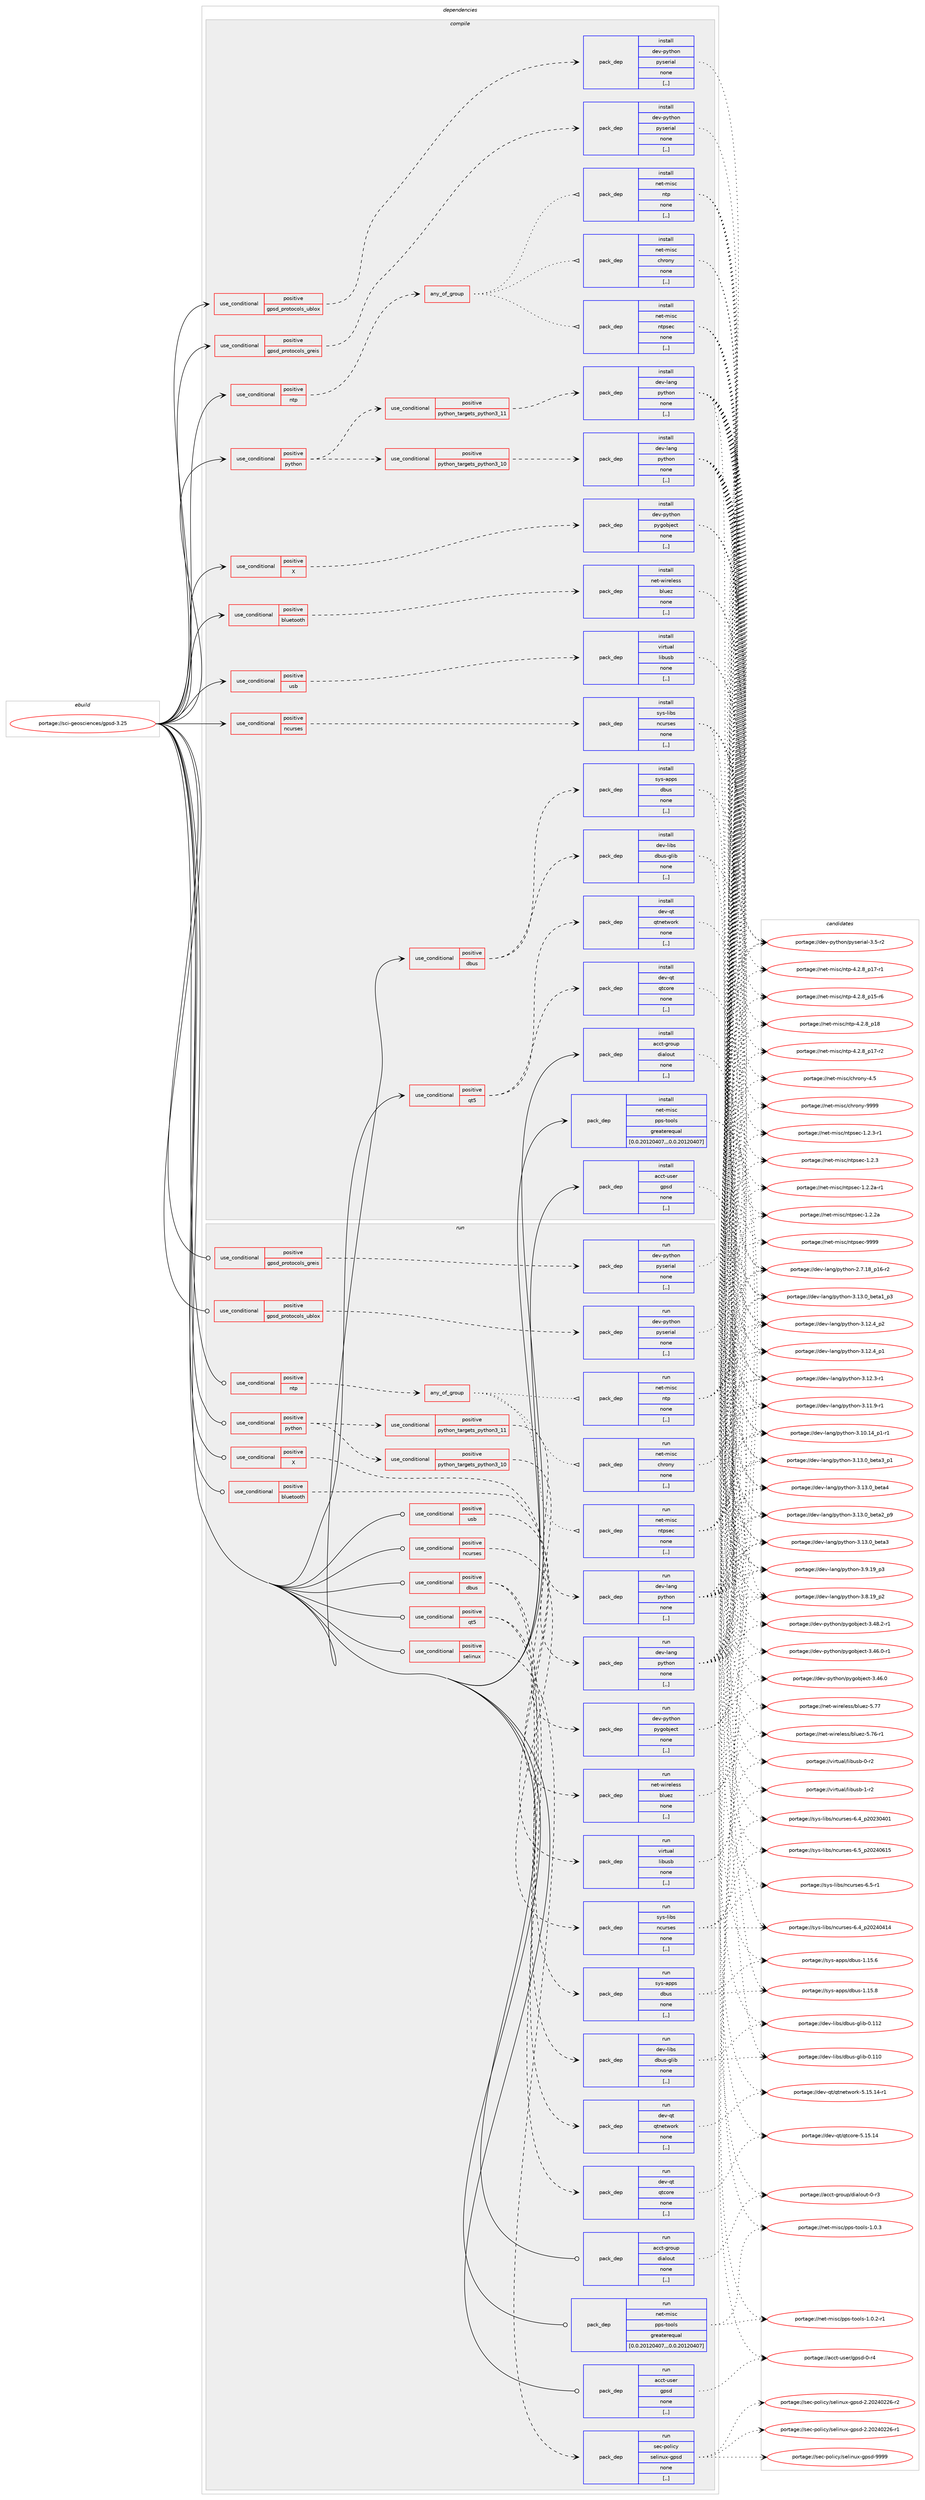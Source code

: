 digraph prolog {

# *************
# Graph options
# *************

newrank=true;
concentrate=true;
compound=true;
graph [rankdir=LR,fontname=Helvetica,fontsize=10,ranksep=1.5];#, ranksep=2.5, nodesep=0.2];
edge  [arrowhead=vee];
node  [fontname=Helvetica,fontsize=10];

# **********
# The ebuild
# **********

subgraph cluster_leftcol {
color=gray;
label=<<i>ebuild</i>>;
id [label="portage://sci-geosciences/gpsd-3.25", color=red, width=4, href="../sci-geosciences/gpsd-3.25.svg"];
}

# ****************
# The dependencies
# ****************

subgraph cluster_midcol {
color=gray;
label=<<i>dependencies</i>>;
subgraph cluster_compile {
fillcolor="#eeeeee";
style=filled;
label=<<i>compile</i>>;
subgraph cond104676 {
dependency396352 [label=<<TABLE BORDER="0" CELLBORDER="1" CELLSPACING="0" CELLPADDING="4"><TR><TD ROWSPAN="3" CELLPADDING="10">use_conditional</TD></TR><TR><TD>positive</TD></TR><TR><TD>X</TD></TR></TABLE>>, shape=none, color=red];
subgraph pack288856 {
dependency396353 [label=<<TABLE BORDER="0" CELLBORDER="1" CELLSPACING="0" CELLPADDING="4" WIDTH="220"><TR><TD ROWSPAN="6" CELLPADDING="30">pack_dep</TD></TR><TR><TD WIDTH="110">install</TD></TR><TR><TD>dev-python</TD></TR><TR><TD>pygobject</TD></TR><TR><TD>none</TD></TR><TR><TD>[,,]</TD></TR></TABLE>>, shape=none, color=blue];
}
dependency396352:e -> dependency396353:w [weight=20,style="dashed",arrowhead="vee"];
}
id:e -> dependency396352:w [weight=20,style="solid",arrowhead="vee"];
subgraph cond104677 {
dependency396354 [label=<<TABLE BORDER="0" CELLBORDER="1" CELLSPACING="0" CELLPADDING="4"><TR><TD ROWSPAN="3" CELLPADDING="10">use_conditional</TD></TR><TR><TD>positive</TD></TR><TR><TD>bluetooth</TD></TR></TABLE>>, shape=none, color=red];
subgraph pack288857 {
dependency396355 [label=<<TABLE BORDER="0" CELLBORDER="1" CELLSPACING="0" CELLPADDING="4" WIDTH="220"><TR><TD ROWSPAN="6" CELLPADDING="30">pack_dep</TD></TR><TR><TD WIDTH="110">install</TD></TR><TR><TD>net-wireless</TD></TR><TR><TD>bluez</TD></TR><TR><TD>none</TD></TR><TR><TD>[,,]</TD></TR></TABLE>>, shape=none, color=blue];
}
dependency396354:e -> dependency396355:w [weight=20,style="dashed",arrowhead="vee"];
}
id:e -> dependency396354:w [weight=20,style="solid",arrowhead="vee"];
subgraph cond104678 {
dependency396356 [label=<<TABLE BORDER="0" CELLBORDER="1" CELLSPACING="0" CELLPADDING="4"><TR><TD ROWSPAN="3" CELLPADDING="10">use_conditional</TD></TR><TR><TD>positive</TD></TR><TR><TD>dbus</TD></TR></TABLE>>, shape=none, color=red];
subgraph pack288858 {
dependency396357 [label=<<TABLE BORDER="0" CELLBORDER="1" CELLSPACING="0" CELLPADDING="4" WIDTH="220"><TR><TD ROWSPAN="6" CELLPADDING="30">pack_dep</TD></TR><TR><TD WIDTH="110">install</TD></TR><TR><TD>sys-apps</TD></TR><TR><TD>dbus</TD></TR><TR><TD>none</TD></TR><TR><TD>[,,]</TD></TR></TABLE>>, shape=none, color=blue];
}
dependency396356:e -> dependency396357:w [weight=20,style="dashed",arrowhead="vee"];
subgraph pack288859 {
dependency396358 [label=<<TABLE BORDER="0" CELLBORDER="1" CELLSPACING="0" CELLPADDING="4" WIDTH="220"><TR><TD ROWSPAN="6" CELLPADDING="30">pack_dep</TD></TR><TR><TD WIDTH="110">install</TD></TR><TR><TD>dev-libs</TD></TR><TR><TD>dbus-glib</TD></TR><TR><TD>none</TD></TR><TR><TD>[,,]</TD></TR></TABLE>>, shape=none, color=blue];
}
dependency396356:e -> dependency396358:w [weight=20,style="dashed",arrowhead="vee"];
}
id:e -> dependency396356:w [weight=20,style="solid",arrowhead="vee"];
subgraph cond104679 {
dependency396359 [label=<<TABLE BORDER="0" CELLBORDER="1" CELLSPACING="0" CELLPADDING="4"><TR><TD ROWSPAN="3" CELLPADDING="10">use_conditional</TD></TR><TR><TD>positive</TD></TR><TR><TD>gpsd_protocols_greis</TD></TR></TABLE>>, shape=none, color=red];
subgraph pack288860 {
dependency396360 [label=<<TABLE BORDER="0" CELLBORDER="1" CELLSPACING="0" CELLPADDING="4" WIDTH="220"><TR><TD ROWSPAN="6" CELLPADDING="30">pack_dep</TD></TR><TR><TD WIDTH="110">install</TD></TR><TR><TD>dev-python</TD></TR><TR><TD>pyserial</TD></TR><TR><TD>none</TD></TR><TR><TD>[,,]</TD></TR></TABLE>>, shape=none, color=blue];
}
dependency396359:e -> dependency396360:w [weight=20,style="dashed",arrowhead="vee"];
}
id:e -> dependency396359:w [weight=20,style="solid",arrowhead="vee"];
subgraph cond104680 {
dependency396361 [label=<<TABLE BORDER="0" CELLBORDER="1" CELLSPACING="0" CELLPADDING="4"><TR><TD ROWSPAN="3" CELLPADDING="10">use_conditional</TD></TR><TR><TD>positive</TD></TR><TR><TD>gpsd_protocols_ublox</TD></TR></TABLE>>, shape=none, color=red];
subgraph pack288861 {
dependency396362 [label=<<TABLE BORDER="0" CELLBORDER="1" CELLSPACING="0" CELLPADDING="4" WIDTH="220"><TR><TD ROWSPAN="6" CELLPADDING="30">pack_dep</TD></TR><TR><TD WIDTH="110">install</TD></TR><TR><TD>dev-python</TD></TR><TR><TD>pyserial</TD></TR><TR><TD>none</TD></TR><TR><TD>[,,]</TD></TR></TABLE>>, shape=none, color=blue];
}
dependency396361:e -> dependency396362:w [weight=20,style="dashed",arrowhead="vee"];
}
id:e -> dependency396361:w [weight=20,style="solid",arrowhead="vee"];
subgraph cond104681 {
dependency396363 [label=<<TABLE BORDER="0" CELLBORDER="1" CELLSPACING="0" CELLPADDING="4"><TR><TD ROWSPAN="3" CELLPADDING="10">use_conditional</TD></TR><TR><TD>positive</TD></TR><TR><TD>ncurses</TD></TR></TABLE>>, shape=none, color=red];
subgraph pack288862 {
dependency396364 [label=<<TABLE BORDER="0" CELLBORDER="1" CELLSPACING="0" CELLPADDING="4" WIDTH="220"><TR><TD ROWSPAN="6" CELLPADDING="30">pack_dep</TD></TR><TR><TD WIDTH="110">install</TD></TR><TR><TD>sys-libs</TD></TR><TR><TD>ncurses</TD></TR><TR><TD>none</TD></TR><TR><TD>[,,]</TD></TR></TABLE>>, shape=none, color=blue];
}
dependency396363:e -> dependency396364:w [weight=20,style="dashed",arrowhead="vee"];
}
id:e -> dependency396363:w [weight=20,style="solid",arrowhead="vee"];
subgraph cond104682 {
dependency396365 [label=<<TABLE BORDER="0" CELLBORDER="1" CELLSPACING="0" CELLPADDING="4"><TR><TD ROWSPAN="3" CELLPADDING="10">use_conditional</TD></TR><TR><TD>positive</TD></TR><TR><TD>ntp</TD></TR></TABLE>>, shape=none, color=red];
subgraph any2623 {
dependency396366 [label=<<TABLE BORDER="0" CELLBORDER="1" CELLSPACING="0" CELLPADDING="4"><TR><TD CELLPADDING="10">any_of_group</TD></TR></TABLE>>, shape=none, color=red];subgraph pack288863 {
dependency396367 [label=<<TABLE BORDER="0" CELLBORDER="1" CELLSPACING="0" CELLPADDING="4" WIDTH="220"><TR><TD ROWSPAN="6" CELLPADDING="30">pack_dep</TD></TR><TR><TD WIDTH="110">install</TD></TR><TR><TD>net-misc</TD></TR><TR><TD>ntp</TD></TR><TR><TD>none</TD></TR><TR><TD>[,,]</TD></TR></TABLE>>, shape=none, color=blue];
}
dependency396366:e -> dependency396367:w [weight=20,style="dotted",arrowhead="oinv"];
subgraph pack288864 {
dependency396368 [label=<<TABLE BORDER="0" CELLBORDER="1" CELLSPACING="0" CELLPADDING="4" WIDTH="220"><TR><TD ROWSPAN="6" CELLPADDING="30">pack_dep</TD></TR><TR><TD WIDTH="110">install</TD></TR><TR><TD>net-misc</TD></TR><TR><TD>ntpsec</TD></TR><TR><TD>none</TD></TR><TR><TD>[,,]</TD></TR></TABLE>>, shape=none, color=blue];
}
dependency396366:e -> dependency396368:w [weight=20,style="dotted",arrowhead="oinv"];
subgraph pack288865 {
dependency396369 [label=<<TABLE BORDER="0" CELLBORDER="1" CELLSPACING="0" CELLPADDING="4" WIDTH="220"><TR><TD ROWSPAN="6" CELLPADDING="30">pack_dep</TD></TR><TR><TD WIDTH="110">install</TD></TR><TR><TD>net-misc</TD></TR><TR><TD>chrony</TD></TR><TR><TD>none</TD></TR><TR><TD>[,,]</TD></TR></TABLE>>, shape=none, color=blue];
}
dependency396366:e -> dependency396369:w [weight=20,style="dotted",arrowhead="oinv"];
}
dependency396365:e -> dependency396366:w [weight=20,style="dashed",arrowhead="vee"];
}
id:e -> dependency396365:w [weight=20,style="solid",arrowhead="vee"];
subgraph cond104683 {
dependency396370 [label=<<TABLE BORDER="0" CELLBORDER="1" CELLSPACING="0" CELLPADDING="4"><TR><TD ROWSPAN="3" CELLPADDING="10">use_conditional</TD></TR><TR><TD>positive</TD></TR><TR><TD>python</TD></TR></TABLE>>, shape=none, color=red];
subgraph cond104684 {
dependency396371 [label=<<TABLE BORDER="0" CELLBORDER="1" CELLSPACING="0" CELLPADDING="4"><TR><TD ROWSPAN="3" CELLPADDING="10">use_conditional</TD></TR><TR><TD>positive</TD></TR><TR><TD>python_targets_python3_10</TD></TR></TABLE>>, shape=none, color=red];
subgraph pack288866 {
dependency396372 [label=<<TABLE BORDER="0" CELLBORDER="1" CELLSPACING="0" CELLPADDING="4" WIDTH="220"><TR><TD ROWSPAN="6" CELLPADDING="30">pack_dep</TD></TR><TR><TD WIDTH="110">install</TD></TR><TR><TD>dev-lang</TD></TR><TR><TD>python</TD></TR><TR><TD>none</TD></TR><TR><TD>[,,]</TD></TR></TABLE>>, shape=none, color=blue];
}
dependency396371:e -> dependency396372:w [weight=20,style="dashed",arrowhead="vee"];
}
dependency396370:e -> dependency396371:w [weight=20,style="dashed",arrowhead="vee"];
subgraph cond104685 {
dependency396373 [label=<<TABLE BORDER="0" CELLBORDER="1" CELLSPACING="0" CELLPADDING="4"><TR><TD ROWSPAN="3" CELLPADDING="10">use_conditional</TD></TR><TR><TD>positive</TD></TR><TR><TD>python_targets_python3_11</TD></TR></TABLE>>, shape=none, color=red];
subgraph pack288867 {
dependency396374 [label=<<TABLE BORDER="0" CELLBORDER="1" CELLSPACING="0" CELLPADDING="4" WIDTH="220"><TR><TD ROWSPAN="6" CELLPADDING="30">pack_dep</TD></TR><TR><TD WIDTH="110">install</TD></TR><TR><TD>dev-lang</TD></TR><TR><TD>python</TD></TR><TR><TD>none</TD></TR><TR><TD>[,,]</TD></TR></TABLE>>, shape=none, color=blue];
}
dependency396373:e -> dependency396374:w [weight=20,style="dashed",arrowhead="vee"];
}
dependency396370:e -> dependency396373:w [weight=20,style="dashed",arrowhead="vee"];
}
id:e -> dependency396370:w [weight=20,style="solid",arrowhead="vee"];
subgraph cond104686 {
dependency396375 [label=<<TABLE BORDER="0" CELLBORDER="1" CELLSPACING="0" CELLPADDING="4"><TR><TD ROWSPAN="3" CELLPADDING="10">use_conditional</TD></TR><TR><TD>positive</TD></TR><TR><TD>qt5</TD></TR></TABLE>>, shape=none, color=red];
subgraph pack288868 {
dependency396376 [label=<<TABLE BORDER="0" CELLBORDER="1" CELLSPACING="0" CELLPADDING="4" WIDTH="220"><TR><TD ROWSPAN="6" CELLPADDING="30">pack_dep</TD></TR><TR><TD WIDTH="110">install</TD></TR><TR><TD>dev-qt</TD></TR><TR><TD>qtcore</TD></TR><TR><TD>none</TD></TR><TR><TD>[,,]</TD></TR></TABLE>>, shape=none, color=blue];
}
dependency396375:e -> dependency396376:w [weight=20,style="dashed",arrowhead="vee"];
subgraph pack288869 {
dependency396377 [label=<<TABLE BORDER="0" CELLBORDER="1" CELLSPACING="0" CELLPADDING="4" WIDTH="220"><TR><TD ROWSPAN="6" CELLPADDING="30">pack_dep</TD></TR><TR><TD WIDTH="110">install</TD></TR><TR><TD>dev-qt</TD></TR><TR><TD>qtnetwork</TD></TR><TR><TD>none</TD></TR><TR><TD>[,,]</TD></TR></TABLE>>, shape=none, color=blue];
}
dependency396375:e -> dependency396377:w [weight=20,style="dashed",arrowhead="vee"];
}
id:e -> dependency396375:w [weight=20,style="solid",arrowhead="vee"];
subgraph cond104687 {
dependency396378 [label=<<TABLE BORDER="0" CELLBORDER="1" CELLSPACING="0" CELLPADDING="4"><TR><TD ROWSPAN="3" CELLPADDING="10">use_conditional</TD></TR><TR><TD>positive</TD></TR><TR><TD>usb</TD></TR></TABLE>>, shape=none, color=red];
subgraph pack288870 {
dependency396379 [label=<<TABLE BORDER="0" CELLBORDER="1" CELLSPACING="0" CELLPADDING="4" WIDTH="220"><TR><TD ROWSPAN="6" CELLPADDING="30">pack_dep</TD></TR><TR><TD WIDTH="110">install</TD></TR><TR><TD>virtual</TD></TR><TR><TD>libusb</TD></TR><TR><TD>none</TD></TR><TR><TD>[,,]</TD></TR></TABLE>>, shape=none, color=blue];
}
dependency396378:e -> dependency396379:w [weight=20,style="dashed",arrowhead="vee"];
}
id:e -> dependency396378:w [weight=20,style="solid",arrowhead="vee"];
subgraph pack288871 {
dependency396380 [label=<<TABLE BORDER="0" CELLBORDER="1" CELLSPACING="0" CELLPADDING="4" WIDTH="220"><TR><TD ROWSPAN="6" CELLPADDING="30">pack_dep</TD></TR><TR><TD WIDTH="110">install</TD></TR><TR><TD>acct-group</TD></TR><TR><TD>dialout</TD></TR><TR><TD>none</TD></TR><TR><TD>[,,]</TD></TR></TABLE>>, shape=none, color=blue];
}
id:e -> dependency396380:w [weight=20,style="solid",arrowhead="vee"];
subgraph pack288872 {
dependency396381 [label=<<TABLE BORDER="0" CELLBORDER="1" CELLSPACING="0" CELLPADDING="4" WIDTH="220"><TR><TD ROWSPAN="6" CELLPADDING="30">pack_dep</TD></TR><TR><TD WIDTH="110">install</TD></TR><TR><TD>acct-user</TD></TR><TR><TD>gpsd</TD></TR><TR><TD>none</TD></TR><TR><TD>[,,]</TD></TR></TABLE>>, shape=none, color=blue];
}
id:e -> dependency396381:w [weight=20,style="solid",arrowhead="vee"];
subgraph pack288873 {
dependency396382 [label=<<TABLE BORDER="0" CELLBORDER="1" CELLSPACING="0" CELLPADDING="4" WIDTH="220"><TR><TD ROWSPAN="6" CELLPADDING="30">pack_dep</TD></TR><TR><TD WIDTH="110">install</TD></TR><TR><TD>net-misc</TD></TR><TR><TD>pps-tools</TD></TR><TR><TD>greaterequal</TD></TR><TR><TD>[0.0.20120407,,,0.0.20120407]</TD></TR></TABLE>>, shape=none, color=blue];
}
id:e -> dependency396382:w [weight=20,style="solid",arrowhead="vee"];
}
subgraph cluster_compileandrun {
fillcolor="#eeeeee";
style=filled;
label=<<i>compile and run</i>>;
}
subgraph cluster_run {
fillcolor="#eeeeee";
style=filled;
label=<<i>run</i>>;
subgraph cond104688 {
dependency396383 [label=<<TABLE BORDER="0" CELLBORDER="1" CELLSPACING="0" CELLPADDING="4"><TR><TD ROWSPAN="3" CELLPADDING="10">use_conditional</TD></TR><TR><TD>positive</TD></TR><TR><TD>X</TD></TR></TABLE>>, shape=none, color=red];
subgraph pack288874 {
dependency396384 [label=<<TABLE BORDER="0" CELLBORDER="1" CELLSPACING="0" CELLPADDING="4" WIDTH="220"><TR><TD ROWSPAN="6" CELLPADDING="30">pack_dep</TD></TR><TR><TD WIDTH="110">run</TD></TR><TR><TD>dev-python</TD></TR><TR><TD>pygobject</TD></TR><TR><TD>none</TD></TR><TR><TD>[,,]</TD></TR></TABLE>>, shape=none, color=blue];
}
dependency396383:e -> dependency396384:w [weight=20,style="dashed",arrowhead="vee"];
}
id:e -> dependency396383:w [weight=20,style="solid",arrowhead="odot"];
subgraph cond104689 {
dependency396385 [label=<<TABLE BORDER="0" CELLBORDER="1" CELLSPACING="0" CELLPADDING="4"><TR><TD ROWSPAN="3" CELLPADDING="10">use_conditional</TD></TR><TR><TD>positive</TD></TR><TR><TD>bluetooth</TD></TR></TABLE>>, shape=none, color=red];
subgraph pack288875 {
dependency396386 [label=<<TABLE BORDER="0" CELLBORDER="1" CELLSPACING="0" CELLPADDING="4" WIDTH="220"><TR><TD ROWSPAN="6" CELLPADDING="30">pack_dep</TD></TR><TR><TD WIDTH="110">run</TD></TR><TR><TD>net-wireless</TD></TR><TR><TD>bluez</TD></TR><TR><TD>none</TD></TR><TR><TD>[,,]</TD></TR></TABLE>>, shape=none, color=blue];
}
dependency396385:e -> dependency396386:w [weight=20,style="dashed",arrowhead="vee"];
}
id:e -> dependency396385:w [weight=20,style="solid",arrowhead="odot"];
subgraph cond104690 {
dependency396387 [label=<<TABLE BORDER="0" CELLBORDER="1" CELLSPACING="0" CELLPADDING="4"><TR><TD ROWSPAN="3" CELLPADDING="10">use_conditional</TD></TR><TR><TD>positive</TD></TR><TR><TD>dbus</TD></TR></TABLE>>, shape=none, color=red];
subgraph pack288876 {
dependency396388 [label=<<TABLE BORDER="0" CELLBORDER="1" CELLSPACING="0" CELLPADDING="4" WIDTH="220"><TR><TD ROWSPAN="6" CELLPADDING="30">pack_dep</TD></TR><TR><TD WIDTH="110">run</TD></TR><TR><TD>sys-apps</TD></TR><TR><TD>dbus</TD></TR><TR><TD>none</TD></TR><TR><TD>[,,]</TD></TR></TABLE>>, shape=none, color=blue];
}
dependency396387:e -> dependency396388:w [weight=20,style="dashed",arrowhead="vee"];
subgraph pack288877 {
dependency396389 [label=<<TABLE BORDER="0" CELLBORDER="1" CELLSPACING="0" CELLPADDING="4" WIDTH="220"><TR><TD ROWSPAN="6" CELLPADDING="30">pack_dep</TD></TR><TR><TD WIDTH="110">run</TD></TR><TR><TD>dev-libs</TD></TR><TR><TD>dbus-glib</TD></TR><TR><TD>none</TD></TR><TR><TD>[,,]</TD></TR></TABLE>>, shape=none, color=blue];
}
dependency396387:e -> dependency396389:w [weight=20,style="dashed",arrowhead="vee"];
}
id:e -> dependency396387:w [weight=20,style="solid",arrowhead="odot"];
subgraph cond104691 {
dependency396390 [label=<<TABLE BORDER="0" CELLBORDER="1" CELLSPACING="0" CELLPADDING="4"><TR><TD ROWSPAN="3" CELLPADDING="10">use_conditional</TD></TR><TR><TD>positive</TD></TR><TR><TD>gpsd_protocols_greis</TD></TR></TABLE>>, shape=none, color=red];
subgraph pack288878 {
dependency396391 [label=<<TABLE BORDER="0" CELLBORDER="1" CELLSPACING="0" CELLPADDING="4" WIDTH="220"><TR><TD ROWSPAN="6" CELLPADDING="30">pack_dep</TD></TR><TR><TD WIDTH="110">run</TD></TR><TR><TD>dev-python</TD></TR><TR><TD>pyserial</TD></TR><TR><TD>none</TD></TR><TR><TD>[,,]</TD></TR></TABLE>>, shape=none, color=blue];
}
dependency396390:e -> dependency396391:w [weight=20,style="dashed",arrowhead="vee"];
}
id:e -> dependency396390:w [weight=20,style="solid",arrowhead="odot"];
subgraph cond104692 {
dependency396392 [label=<<TABLE BORDER="0" CELLBORDER="1" CELLSPACING="0" CELLPADDING="4"><TR><TD ROWSPAN="3" CELLPADDING="10">use_conditional</TD></TR><TR><TD>positive</TD></TR><TR><TD>gpsd_protocols_ublox</TD></TR></TABLE>>, shape=none, color=red];
subgraph pack288879 {
dependency396393 [label=<<TABLE BORDER="0" CELLBORDER="1" CELLSPACING="0" CELLPADDING="4" WIDTH="220"><TR><TD ROWSPAN="6" CELLPADDING="30">pack_dep</TD></TR><TR><TD WIDTH="110">run</TD></TR><TR><TD>dev-python</TD></TR><TR><TD>pyserial</TD></TR><TR><TD>none</TD></TR><TR><TD>[,,]</TD></TR></TABLE>>, shape=none, color=blue];
}
dependency396392:e -> dependency396393:w [weight=20,style="dashed",arrowhead="vee"];
}
id:e -> dependency396392:w [weight=20,style="solid",arrowhead="odot"];
subgraph cond104693 {
dependency396394 [label=<<TABLE BORDER="0" CELLBORDER="1" CELLSPACING="0" CELLPADDING="4"><TR><TD ROWSPAN="3" CELLPADDING="10">use_conditional</TD></TR><TR><TD>positive</TD></TR><TR><TD>ncurses</TD></TR></TABLE>>, shape=none, color=red];
subgraph pack288880 {
dependency396395 [label=<<TABLE BORDER="0" CELLBORDER="1" CELLSPACING="0" CELLPADDING="4" WIDTH="220"><TR><TD ROWSPAN="6" CELLPADDING="30">pack_dep</TD></TR><TR><TD WIDTH="110">run</TD></TR><TR><TD>sys-libs</TD></TR><TR><TD>ncurses</TD></TR><TR><TD>none</TD></TR><TR><TD>[,,]</TD></TR></TABLE>>, shape=none, color=blue];
}
dependency396394:e -> dependency396395:w [weight=20,style="dashed",arrowhead="vee"];
}
id:e -> dependency396394:w [weight=20,style="solid",arrowhead="odot"];
subgraph cond104694 {
dependency396396 [label=<<TABLE BORDER="0" CELLBORDER="1" CELLSPACING="0" CELLPADDING="4"><TR><TD ROWSPAN="3" CELLPADDING="10">use_conditional</TD></TR><TR><TD>positive</TD></TR><TR><TD>ntp</TD></TR></TABLE>>, shape=none, color=red];
subgraph any2624 {
dependency396397 [label=<<TABLE BORDER="0" CELLBORDER="1" CELLSPACING="0" CELLPADDING="4"><TR><TD CELLPADDING="10">any_of_group</TD></TR></TABLE>>, shape=none, color=red];subgraph pack288881 {
dependency396398 [label=<<TABLE BORDER="0" CELLBORDER="1" CELLSPACING="0" CELLPADDING="4" WIDTH="220"><TR><TD ROWSPAN="6" CELLPADDING="30">pack_dep</TD></TR><TR><TD WIDTH="110">run</TD></TR><TR><TD>net-misc</TD></TR><TR><TD>ntp</TD></TR><TR><TD>none</TD></TR><TR><TD>[,,]</TD></TR></TABLE>>, shape=none, color=blue];
}
dependency396397:e -> dependency396398:w [weight=20,style="dotted",arrowhead="oinv"];
subgraph pack288882 {
dependency396399 [label=<<TABLE BORDER="0" CELLBORDER="1" CELLSPACING="0" CELLPADDING="4" WIDTH="220"><TR><TD ROWSPAN="6" CELLPADDING="30">pack_dep</TD></TR><TR><TD WIDTH="110">run</TD></TR><TR><TD>net-misc</TD></TR><TR><TD>ntpsec</TD></TR><TR><TD>none</TD></TR><TR><TD>[,,]</TD></TR></TABLE>>, shape=none, color=blue];
}
dependency396397:e -> dependency396399:w [weight=20,style="dotted",arrowhead="oinv"];
subgraph pack288883 {
dependency396400 [label=<<TABLE BORDER="0" CELLBORDER="1" CELLSPACING="0" CELLPADDING="4" WIDTH="220"><TR><TD ROWSPAN="6" CELLPADDING="30">pack_dep</TD></TR><TR><TD WIDTH="110">run</TD></TR><TR><TD>net-misc</TD></TR><TR><TD>chrony</TD></TR><TR><TD>none</TD></TR><TR><TD>[,,]</TD></TR></TABLE>>, shape=none, color=blue];
}
dependency396397:e -> dependency396400:w [weight=20,style="dotted",arrowhead="oinv"];
}
dependency396396:e -> dependency396397:w [weight=20,style="dashed",arrowhead="vee"];
}
id:e -> dependency396396:w [weight=20,style="solid",arrowhead="odot"];
subgraph cond104695 {
dependency396401 [label=<<TABLE BORDER="0" CELLBORDER="1" CELLSPACING="0" CELLPADDING="4"><TR><TD ROWSPAN="3" CELLPADDING="10">use_conditional</TD></TR><TR><TD>positive</TD></TR><TR><TD>python</TD></TR></TABLE>>, shape=none, color=red];
subgraph cond104696 {
dependency396402 [label=<<TABLE BORDER="0" CELLBORDER="1" CELLSPACING="0" CELLPADDING="4"><TR><TD ROWSPAN="3" CELLPADDING="10">use_conditional</TD></TR><TR><TD>positive</TD></TR><TR><TD>python_targets_python3_10</TD></TR></TABLE>>, shape=none, color=red];
subgraph pack288884 {
dependency396403 [label=<<TABLE BORDER="0" CELLBORDER="1" CELLSPACING="0" CELLPADDING="4" WIDTH="220"><TR><TD ROWSPAN="6" CELLPADDING="30">pack_dep</TD></TR><TR><TD WIDTH="110">run</TD></TR><TR><TD>dev-lang</TD></TR><TR><TD>python</TD></TR><TR><TD>none</TD></TR><TR><TD>[,,]</TD></TR></TABLE>>, shape=none, color=blue];
}
dependency396402:e -> dependency396403:w [weight=20,style="dashed",arrowhead="vee"];
}
dependency396401:e -> dependency396402:w [weight=20,style="dashed",arrowhead="vee"];
subgraph cond104697 {
dependency396404 [label=<<TABLE BORDER="0" CELLBORDER="1" CELLSPACING="0" CELLPADDING="4"><TR><TD ROWSPAN="3" CELLPADDING="10">use_conditional</TD></TR><TR><TD>positive</TD></TR><TR><TD>python_targets_python3_11</TD></TR></TABLE>>, shape=none, color=red];
subgraph pack288885 {
dependency396405 [label=<<TABLE BORDER="0" CELLBORDER="1" CELLSPACING="0" CELLPADDING="4" WIDTH="220"><TR><TD ROWSPAN="6" CELLPADDING="30">pack_dep</TD></TR><TR><TD WIDTH="110">run</TD></TR><TR><TD>dev-lang</TD></TR><TR><TD>python</TD></TR><TR><TD>none</TD></TR><TR><TD>[,,]</TD></TR></TABLE>>, shape=none, color=blue];
}
dependency396404:e -> dependency396405:w [weight=20,style="dashed",arrowhead="vee"];
}
dependency396401:e -> dependency396404:w [weight=20,style="dashed",arrowhead="vee"];
}
id:e -> dependency396401:w [weight=20,style="solid",arrowhead="odot"];
subgraph cond104698 {
dependency396406 [label=<<TABLE BORDER="0" CELLBORDER="1" CELLSPACING="0" CELLPADDING="4"><TR><TD ROWSPAN="3" CELLPADDING="10">use_conditional</TD></TR><TR><TD>positive</TD></TR><TR><TD>qt5</TD></TR></TABLE>>, shape=none, color=red];
subgraph pack288886 {
dependency396407 [label=<<TABLE BORDER="0" CELLBORDER="1" CELLSPACING="0" CELLPADDING="4" WIDTH="220"><TR><TD ROWSPAN="6" CELLPADDING="30">pack_dep</TD></TR><TR><TD WIDTH="110">run</TD></TR><TR><TD>dev-qt</TD></TR><TR><TD>qtcore</TD></TR><TR><TD>none</TD></TR><TR><TD>[,,]</TD></TR></TABLE>>, shape=none, color=blue];
}
dependency396406:e -> dependency396407:w [weight=20,style="dashed",arrowhead="vee"];
subgraph pack288887 {
dependency396408 [label=<<TABLE BORDER="0" CELLBORDER="1" CELLSPACING="0" CELLPADDING="4" WIDTH="220"><TR><TD ROWSPAN="6" CELLPADDING="30">pack_dep</TD></TR><TR><TD WIDTH="110">run</TD></TR><TR><TD>dev-qt</TD></TR><TR><TD>qtnetwork</TD></TR><TR><TD>none</TD></TR><TR><TD>[,,]</TD></TR></TABLE>>, shape=none, color=blue];
}
dependency396406:e -> dependency396408:w [weight=20,style="dashed",arrowhead="vee"];
}
id:e -> dependency396406:w [weight=20,style="solid",arrowhead="odot"];
subgraph cond104699 {
dependency396409 [label=<<TABLE BORDER="0" CELLBORDER="1" CELLSPACING="0" CELLPADDING="4"><TR><TD ROWSPAN="3" CELLPADDING="10">use_conditional</TD></TR><TR><TD>positive</TD></TR><TR><TD>selinux</TD></TR></TABLE>>, shape=none, color=red];
subgraph pack288888 {
dependency396410 [label=<<TABLE BORDER="0" CELLBORDER="1" CELLSPACING="0" CELLPADDING="4" WIDTH="220"><TR><TD ROWSPAN="6" CELLPADDING="30">pack_dep</TD></TR><TR><TD WIDTH="110">run</TD></TR><TR><TD>sec-policy</TD></TR><TR><TD>selinux-gpsd</TD></TR><TR><TD>none</TD></TR><TR><TD>[,,]</TD></TR></TABLE>>, shape=none, color=blue];
}
dependency396409:e -> dependency396410:w [weight=20,style="dashed",arrowhead="vee"];
}
id:e -> dependency396409:w [weight=20,style="solid",arrowhead="odot"];
subgraph cond104700 {
dependency396411 [label=<<TABLE BORDER="0" CELLBORDER="1" CELLSPACING="0" CELLPADDING="4"><TR><TD ROWSPAN="3" CELLPADDING="10">use_conditional</TD></TR><TR><TD>positive</TD></TR><TR><TD>usb</TD></TR></TABLE>>, shape=none, color=red];
subgraph pack288889 {
dependency396412 [label=<<TABLE BORDER="0" CELLBORDER="1" CELLSPACING="0" CELLPADDING="4" WIDTH="220"><TR><TD ROWSPAN="6" CELLPADDING="30">pack_dep</TD></TR><TR><TD WIDTH="110">run</TD></TR><TR><TD>virtual</TD></TR><TR><TD>libusb</TD></TR><TR><TD>none</TD></TR><TR><TD>[,,]</TD></TR></TABLE>>, shape=none, color=blue];
}
dependency396411:e -> dependency396412:w [weight=20,style="dashed",arrowhead="vee"];
}
id:e -> dependency396411:w [weight=20,style="solid",arrowhead="odot"];
subgraph pack288890 {
dependency396413 [label=<<TABLE BORDER="0" CELLBORDER="1" CELLSPACING="0" CELLPADDING="4" WIDTH="220"><TR><TD ROWSPAN="6" CELLPADDING="30">pack_dep</TD></TR><TR><TD WIDTH="110">run</TD></TR><TR><TD>acct-group</TD></TR><TR><TD>dialout</TD></TR><TR><TD>none</TD></TR><TR><TD>[,,]</TD></TR></TABLE>>, shape=none, color=blue];
}
id:e -> dependency396413:w [weight=20,style="solid",arrowhead="odot"];
subgraph pack288891 {
dependency396414 [label=<<TABLE BORDER="0" CELLBORDER="1" CELLSPACING="0" CELLPADDING="4" WIDTH="220"><TR><TD ROWSPAN="6" CELLPADDING="30">pack_dep</TD></TR><TR><TD WIDTH="110">run</TD></TR><TR><TD>acct-user</TD></TR><TR><TD>gpsd</TD></TR><TR><TD>none</TD></TR><TR><TD>[,,]</TD></TR></TABLE>>, shape=none, color=blue];
}
id:e -> dependency396414:w [weight=20,style="solid",arrowhead="odot"];
subgraph pack288892 {
dependency396415 [label=<<TABLE BORDER="0" CELLBORDER="1" CELLSPACING="0" CELLPADDING="4" WIDTH="220"><TR><TD ROWSPAN="6" CELLPADDING="30">pack_dep</TD></TR><TR><TD WIDTH="110">run</TD></TR><TR><TD>net-misc</TD></TR><TR><TD>pps-tools</TD></TR><TR><TD>greaterequal</TD></TR><TR><TD>[0.0.20120407,,,0.0.20120407]</TD></TR></TABLE>>, shape=none, color=blue];
}
id:e -> dependency396415:w [weight=20,style="solid",arrowhead="odot"];
}
}

# **************
# The candidates
# **************

subgraph cluster_choices {
rank=same;
color=gray;
label=<<i>candidates</i>>;

subgraph choice288856 {
color=black;
nodesep=1;
choice10010111845112121116104111110471121211031119810610199116455146525646504511449 [label="portage://dev-python/pygobject-3.48.2-r1", color=red, width=4,href="../dev-python/pygobject-3.48.2-r1.svg"];
choice10010111845112121116104111110471121211031119810610199116455146525446484511449 [label="portage://dev-python/pygobject-3.46.0-r1", color=red, width=4,href="../dev-python/pygobject-3.46.0-r1.svg"];
choice1001011184511212111610411111047112121103111981061019911645514652544648 [label="portage://dev-python/pygobject-3.46.0", color=red, width=4,href="../dev-python/pygobject-3.46.0.svg"];
dependency396353:e -> choice10010111845112121116104111110471121211031119810610199116455146525646504511449:w [style=dotted,weight="100"];
dependency396353:e -> choice10010111845112121116104111110471121211031119810610199116455146525446484511449:w [style=dotted,weight="100"];
dependency396353:e -> choice1001011184511212111610411111047112121103111981061019911645514652544648:w [style=dotted,weight="100"];
}
subgraph choice288857 {
color=black;
nodesep=1;
choice1101011164511910511410110810111511547981081171011224553465555 [label="portage://net-wireless/bluez-5.77", color=red, width=4,href="../net-wireless/bluez-5.77.svg"];
choice11010111645119105114101108101115115479810811710112245534655544511449 [label="portage://net-wireless/bluez-5.76-r1", color=red, width=4,href="../net-wireless/bluez-5.76-r1.svg"];
dependency396355:e -> choice1101011164511910511410110810111511547981081171011224553465555:w [style=dotted,weight="100"];
dependency396355:e -> choice11010111645119105114101108101115115479810811710112245534655544511449:w [style=dotted,weight="100"];
}
subgraph choice288858 {
color=black;
nodesep=1;
choice1151211154597112112115471009811711545494649534656 [label="portage://sys-apps/dbus-1.15.8", color=red, width=4,href="../sys-apps/dbus-1.15.8.svg"];
choice1151211154597112112115471009811711545494649534654 [label="portage://sys-apps/dbus-1.15.6", color=red, width=4,href="../sys-apps/dbus-1.15.6.svg"];
dependency396357:e -> choice1151211154597112112115471009811711545494649534656:w [style=dotted,weight="100"];
dependency396357:e -> choice1151211154597112112115471009811711545494649534654:w [style=dotted,weight="100"];
}
subgraph choice288859 {
color=black;
nodesep=1;
choice100101118451081059811547100981171154510310810598454846494950 [label="portage://dev-libs/dbus-glib-0.112", color=red, width=4,href="../dev-libs/dbus-glib-0.112.svg"];
choice100101118451081059811547100981171154510310810598454846494948 [label="portage://dev-libs/dbus-glib-0.110", color=red, width=4,href="../dev-libs/dbus-glib-0.110.svg"];
dependency396358:e -> choice100101118451081059811547100981171154510310810598454846494950:w [style=dotted,weight="100"];
dependency396358:e -> choice100101118451081059811547100981171154510310810598454846494948:w [style=dotted,weight="100"];
}
subgraph choice288860 {
color=black;
nodesep=1;
choice100101118451121211161041111104711212111510111410597108455146534511450 [label="portage://dev-python/pyserial-3.5-r2", color=red, width=4,href="../dev-python/pyserial-3.5-r2.svg"];
dependency396360:e -> choice100101118451121211161041111104711212111510111410597108455146534511450:w [style=dotted,weight="100"];
}
subgraph choice288861 {
color=black;
nodesep=1;
choice100101118451121211161041111104711212111510111410597108455146534511450 [label="portage://dev-python/pyserial-3.5-r2", color=red, width=4,href="../dev-python/pyserial-3.5-r2.svg"];
dependency396362:e -> choice100101118451121211161041111104711212111510111410597108455146534511450:w [style=dotted,weight="100"];
}
subgraph choice288862 {
color=black;
nodesep=1;
choice1151211154510810598115471109911711411510111545544653951125048505248544953 [label="portage://sys-libs/ncurses-6.5_p20240615", color=red, width=4,href="../sys-libs/ncurses-6.5_p20240615.svg"];
choice11512111545108105981154711099117114115101115455446534511449 [label="portage://sys-libs/ncurses-6.5-r1", color=red, width=4,href="../sys-libs/ncurses-6.5-r1.svg"];
choice1151211154510810598115471109911711411510111545544652951125048505248524952 [label="portage://sys-libs/ncurses-6.4_p20240414", color=red, width=4,href="../sys-libs/ncurses-6.4_p20240414.svg"];
choice1151211154510810598115471109911711411510111545544652951125048505148524849 [label="portage://sys-libs/ncurses-6.4_p20230401", color=red, width=4,href="../sys-libs/ncurses-6.4_p20230401.svg"];
dependency396364:e -> choice1151211154510810598115471109911711411510111545544653951125048505248544953:w [style=dotted,weight="100"];
dependency396364:e -> choice11512111545108105981154711099117114115101115455446534511449:w [style=dotted,weight="100"];
dependency396364:e -> choice1151211154510810598115471109911711411510111545544652951125048505248524952:w [style=dotted,weight="100"];
dependency396364:e -> choice1151211154510810598115471109911711411510111545544652951125048505148524849:w [style=dotted,weight="100"];
}
subgraph choice288863 {
color=black;
nodesep=1;
choice110101116451091051159947110116112455246504656951124956 [label="portage://net-misc/ntp-4.2.8_p18", color=red, width=4,href="../net-misc/ntp-4.2.8_p18.svg"];
choice1101011164510910511599471101161124552465046569511249554511450 [label="portage://net-misc/ntp-4.2.8_p17-r2", color=red, width=4,href="../net-misc/ntp-4.2.8_p17-r2.svg"];
choice1101011164510910511599471101161124552465046569511249554511449 [label="portage://net-misc/ntp-4.2.8_p17-r1", color=red, width=4,href="../net-misc/ntp-4.2.8_p17-r1.svg"];
choice1101011164510910511599471101161124552465046569511249534511454 [label="portage://net-misc/ntp-4.2.8_p15-r6", color=red, width=4,href="../net-misc/ntp-4.2.8_p15-r6.svg"];
dependency396367:e -> choice110101116451091051159947110116112455246504656951124956:w [style=dotted,weight="100"];
dependency396367:e -> choice1101011164510910511599471101161124552465046569511249554511450:w [style=dotted,weight="100"];
dependency396367:e -> choice1101011164510910511599471101161124552465046569511249554511449:w [style=dotted,weight="100"];
dependency396367:e -> choice1101011164510910511599471101161124552465046569511249534511454:w [style=dotted,weight="100"];
}
subgraph choice288864 {
color=black;
nodesep=1;
choice110101116451091051159947110116112115101994557575757 [label="portage://net-misc/ntpsec-9999", color=red, width=4,href="../net-misc/ntpsec-9999.svg"];
choice110101116451091051159947110116112115101994549465046514511449 [label="portage://net-misc/ntpsec-1.2.3-r1", color=red, width=4,href="../net-misc/ntpsec-1.2.3-r1.svg"];
choice11010111645109105115994711011611211510199454946504651 [label="portage://net-misc/ntpsec-1.2.3", color=red, width=4,href="../net-misc/ntpsec-1.2.3.svg"];
choice11010111645109105115994711011611211510199454946504650974511449 [label="portage://net-misc/ntpsec-1.2.2a-r1", color=red, width=4,href="../net-misc/ntpsec-1.2.2a-r1.svg"];
choice1101011164510910511599471101161121151019945494650465097 [label="portage://net-misc/ntpsec-1.2.2a", color=red, width=4,href="../net-misc/ntpsec-1.2.2a.svg"];
dependency396368:e -> choice110101116451091051159947110116112115101994557575757:w [style=dotted,weight="100"];
dependency396368:e -> choice110101116451091051159947110116112115101994549465046514511449:w [style=dotted,weight="100"];
dependency396368:e -> choice11010111645109105115994711011611211510199454946504651:w [style=dotted,weight="100"];
dependency396368:e -> choice11010111645109105115994711011611211510199454946504650974511449:w [style=dotted,weight="100"];
dependency396368:e -> choice1101011164510910511599471101161121151019945494650465097:w [style=dotted,weight="100"];
}
subgraph choice288865 {
color=black;
nodesep=1;
choice110101116451091051159947991041141111101214557575757 [label="portage://net-misc/chrony-9999", color=red, width=4,href="../net-misc/chrony-9999.svg"];
choice1101011164510910511599479910411411111012145524653 [label="portage://net-misc/chrony-4.5", color=red, width=4,href="../net-misc/chrony-4.5.svg"];
dependency396369:e -> choice110101116451091051159947991041141111101214557575757:w [style=dotted,weight="100"];
dependency396369:e -> choice1101011164510910511599479910411411111012145524653:w [style=dotted,weight="100"];
}
subgraph choice288866 {
color=black;
nodesep=1;
choice1001011184510897110103471121211161041111104551464951464895981011169752 [label="portage://dev-lang/python-3.13.0_beta4", color=red, width=4,href="../dev-lang/python-3.13.0_beta4.svg"];
choice10010111845108971101034711212111610411111045514649514648959810111697519511249 [label="portage://dev-lang/python-3.13.0_beta3_p1", color=red, width=4,href="../dev-lang/python-3.13.0_beta3_p1.svg"];
choice1001011184510897110103471121211161041111104551464951464895981011169751 [label="portage://dev-lang/python-3.13.0_beta3", color=red, width=4,href="../dev-lang/python-3.13.0_beta3.svg"];
choice10010111845108971101034711212111610411111045514649514648959810111697509511257 [label="portage://dev-lang/python-3.13.0_beta2_p9", color=red, width=4,href="../dev-lang/python-3.13.0_beta2_p9.svg"];
choice10010111845108971101034711212111610411111045514649514648959810111697499511251 [label="portage://dev-lang/python-3.13.0_beta1_p3", color=red, width=4,href="../dev-lang/python-3.13.0_beta1_p3.svg"];
choice100101118451089711010347112121116104111110455146495046529511250 [label="portage://dev-lang/python-3.12.4_p2", color=red, width=4,href="../dev-lang/python-3.12.4_p2.svg"];
choice100101118451089711010347112121116104111110455146495046529511249 [label="portage://dev-lang/python-3.12.4_p1", color=red, width=4,href="../dev-lang/python-3.12.4_p1.svg"];
choice100101118451089711010347112121116104111110455146495046514511449 [label="portage://dev-lang/python-3.12.3-r1", color=red, width=4,href="../dev-lang/python-3.12.3-r1.svg"];
choice100101118451089711010347112121116104111110455146494946574511449 [label="portage://dev-lang/python-3.11.9-r1", color=red, width=4,href="../dev-lang/python-3.11.9-r1.svg"];
choice100101118451089711010347112121116104111110455146494846495295112494511449 [label="portage://dev-lang/python-3.10.14_p1-r1", color=red, width=4,href="../dev-lang/python-3.10.14_p1-r1.svg"];
choice100101118451089711010347112121116104111110455146574649579511251 [label="portage://dev-lang/python-3.9.19_p3", color=red, width=4,href="../dev-lang/python-3.9.19_p3.svg"];
choice100101118451089711010347112121116104111110455146564649579511250 [label="portage://dev-lang/python-3.8.19_p2", color=red, width=4,href="../dev-lang/python-3.8.19_p2.svg"];
choice100101118451089711010347112121116104111110455046554649569511249544511450 [label="portage://dev-lang/python-2.7.18_p16-r2", color=red, width=4,href="../dev-lang/python-2.7.18_p16-r2.svg"];
dependency396372:e -> choice1001011184510897110103471121211161041111104551464951464895981011169752:w [style=dotted,weight="100"];
dependency396372:e -> choice10010111845108971101034711212111610411111045514649514648959810111697519511249:w [style=dotted,weight="100"];
dependency396372:e -> choice1001011184510897110103471121211161041111104551464951464895981011169751:w [style=dotted,weight="100"];
dependency396372:e -> choice10010111845108971101034711212111610411111045514649514648959810111697509511257:w [style=dotted,weight="100"];
dependency396372:e -> choice10010111845108971101034711212111610411111045514649514648959810111697499511251:w [style=dotted,weight="100"];
dependency396372:e -> choice100101118451089711010347112121116104111110455146495046529511250:w [style=dotted,weight="100"];
dependency396372:e -> choice100101118451089711010347112121116104111110455146495046529511249:w [style=dotted,weight="100"];
dependency396372:e -> choice100101118451089711010347112121116104111110455146495046514511449:w [style=dotted,weight="100"];
dependency396372:e -> choice100101118451089711010347112121116104111110455146494946574511449:w [style=dotted,weight="100"];
dependency396372:e -> choice100101118451089711010347112121116104111110455146494846495295112494511449:w [style=dotted,weight="100"];
dependency396372:e -> choice100101118451089711010347112121116104111110455146574649579511251:w [style=dotted,weight="100"];
dependency396372:e -> choice100101118451089711010347112121116104111110455146564649579511250:w [style=dotted,weight="100"];
dependency396372:e -> choice100101118451089711010347112121116104111110455046554649569511249544511450:w [style=dotted,weight="100"];
}
subgraph choice288867 {
color=black;
nodesep=1;
choice1001011184510897110103471121211161041111104551464951464895981011169752 [label="portage://dev-lang/python-3.13.0_beta4", color=red, width=4,href="../dev-lang/python-3.13.0_beta4.svg"];
choice10010111845108971101034711212111610411111045514649514648959810111697519511249 [label="portage://dev-lang/python-3.13.0_beta3_p1", color=red, width=4,href="../dev-lang/python-3.13.0_beta3_p1.svg"];
choice1001011184510897110103471121211161041111104551464951464895981011169751 [label="portage://dev-lang/python-3.13.0_beta3", color=red, width=4,href="../dev-lang/python-3.13.0_beta3.svg"];
choice10010111845108971101034711212111610411111045514649514648959810111697509511257 [label="portage://dev-lang/python-3.13.0_beta2_p9", color=red, width=4,href="../dev-lang/python-3.13.0_beta2_p9.svg"];
choice10010111845108971101034711212111610411111045514649514648959810111697499511251 [label="portage://dev-lang/python-3.13.0_beta1_p3", color=red, width=4,href="../dev-lang/python-3.13.0_beta1_p3.svg"];
choice100101118451089711010347112121116104111110455146495046529511250 [label="portage://dev-lang/python-3.12.4_p2", color=red, width=4,href="../dev-lang/python-3.12.4_p2.svg"];
choice100101118451089711010347112121116104111110455146495046529511249 [label="portage://dev-lang/python-3.12.4_p1", color=red, width=4,href="../dev-lang/python-3.12.4_p1.svg"];
choice100101118451089711010347112121116104111110455146495046514511449 [label="portage://dev-lang/python-3.12.3-r1", color=red, width=4,href="../dev-lang/python-3.12.3-r1.svg"];
choice100101118451089711010347112121116104111110455146494946574511449 [label="portage://dev-lang/python-3.11.9-r1", color=red, width=4,href="../dev-lang/python-3.11.9-r1.svg"];
choice100101118451089711010347112121116104111110455146494846495295112494511449 [label="portage://dev-lang/python-3.10.14_p1-r1", color=red, width=4,href="../dev-lang/python-3.10.14_p1-r1.svg"];
choice100101118451089711010347112121116104111110455146574649579511251 [label="portage://dev-lang/python-3.9.19_p3", color=red, width=4,href="../dev-lang/python-3.9.19_p3.svg"];
choice100101118451089711010347112121116104111110455146564649579511250 [label="portage://dev-lang/python-3.8.19_p2", color=red, width=4,href="../dev-lang/python-3.8.19_p2.svg"];
choice100101118451089711010347112121116104111110455046554649569511249544511450 [label="portage://dev-lang/python-2.7.18_p16-r2", color=red, width=4,href="../dev-lang/python-2.7.18_p16-r2.svg"];
dependency396374:e -> choice1001011184510897110103471121211161041111104551464951464895981011169752:w [style=dotted,weight="100"];
dependency396374:e -> choice10010111845108971101034711212111610411111045514649514648959810111697519511249:w [style=dotted,weight="100"];
dependency396374:e -> choice1001011184510897110103471121211161041111104551464951464895981011169751:w [style=dotted,weight="100"];
dependency396374:e -> choice10010111845108971101034711212111610411111045514649514648959810111697509511257:w [style=dotted,weight="100"];
dependency396374:e -> choice10010111845108971101034711212111610411111045514649514648959810111697499511251:w [style=dotted,weight="100"];
dependency396374:e -> choice100101118451089711010347112121116104111110455146495046529511250:w [style=dotted,weight="100"];
dependency396374:e -> choice100101118451089711010347112121116104111110455146495046529511249:w [style=dotted,weight="100"];
dependency396374:e -> choice100101118451089711010347112121116104111110455146495046514511449:w [style=dotted,weight="100"];
dependency396374:e -> choice100101118451089711010347112121116104111110455146494946574511449:w [style=dotted,weight="100"];
dependency396374:e -> choice100101118451089711010347112121116104111110455146494846495295112494511449:w [style=dotted,weight="100"];
dependency396374:e -> choice100101118451089711010347112121116104111110455146574649579511251:w [style=dotted,weight="100"];
dependency396374:e -> choice100101118451089711010347112121116104111110455146564649579511250:w [style=dotted,weight="100"];
dependency396374:e -> choice100101118451089711010347112121116104111110455046554649569511249544511450:w [style=dotted,weight="100"];
}
subgraph choice288868 {
color=black;
nodesep=1;
choice1001011184511311647113116991111141014553464953464952 [label="portage://dev-qt/qtcore-5.15.14", color=red, width=4,href="../dev-qt/qtcore-5.15.14.svg"];
dependency396376:e -> choice1001011184511311647113116991111141014553464953464952:w [style=dotted,weight="100"];
}
subgraph choice288869 {
color=black;
nodesep=1;
choice100101118451131164711311611010111611911111410745534649534649524511449 [label="portage://dev-qt/qtnetwork-5.15.14-r1", color=red, width=4,href="../dev-qt/qtnetwork-5.15.14-r1.svg"];
dependency396377:e -> choice100101118451131164711311611010111611911111410745534649534649524511449:w [style=dotted,weight="100"];
}
subgraph choice288870 {
color=black;
nodesep=1;
choice1181051141161179710847108105981171159845494511450 [label="portage://virtual/libusb-1-r2", color=red, width=4,href="../virtual/libusb-1-r2.svg"];
choice1181051141161179710847108105981171159845484511450 [label="portage://virtual/libusb-0-r2", color=red, width=4,href="../virtual/libusb-0-r2.svg"];
dependency396379:e -> choice1181051141161179710847108105981171159845494511450:w [style=dotted,weight="100"];
dependency396379:e -> choice1181051141161179710847108105981171159845484511450:w [style=dotted,weight="100"];
}
subgraph choice288871 {
color=black;
nodesep=1;
choice97999911645103114111117112471001059710811111711645484511451 [label="portage://acct-group/dialout-0-r3", color=red, width=4,href="../acct-group/dialout-0-r3.svg"];
dependency396380:e -> choice97999911645103114111117112471001059710811111711645484511451:w [style=dotted,weight="100"];
}
subgraph choice288872 {
color=black;
nodesep=1;
choice979999116451171151011144710311211510045484511452 [label="portage://acct-user/gpsd-0-r4", color=red, width=4,href="../acct-user/gpsd-0-r4.svg"];
dependency396381:e -> choice979999116451171151011144710311211510045484511452:w [style=dotted,weight="100"];
}
subgraph choice288873 {
color=black;
nodesep=1;
choice11010111645109105115994711211211545116111111108115454946484651 [label="portage://net-misc/pps-tools-1.0.3", color=red, width=4,href="../net-misc/pps-tools-1.0.3.svg"];
choice110101116451091051159947112112115451161111111081154549464846504511449 [label="portage://net-misc/pps-tools-1.0.2-r1", color=red, width=4,href="../net-misc/pps-tools-1.0.2-r1.svg"];
dependency396382:e -> choice11010111645109105115994711211211545116111111108115454946484651:w [style=dotted,weight="100"];
dependency396382:e -> choice110101116451091051159947112112115451161111111081154549464846504511449:w [style=dotted,weight="100"];
}
subgraph choice288874 {
color=black;
nodesep=1;
choice10010111845112121116104111110471121211031119810610199116455146525646504511449 [label="portage://dev-python/pygobject-3.48.2-r1", color=red, width=4,href="../dev-python/pygobject-3.48.2-r1.svg"];
choice10010111845112121116104111110471121211031119810610199116455146525446484511449 [label="portage://dev-python/pygobject-3.46.0-r1", color=red, width=4,href="../dev-python/pygobject-3.46.0-r1.svg"];
choice1001011184511212111610411111047112121103111981061019911645514652544648 [label="portage://dev-python/pygobject-3.46.0", color=red, width=4,href="../dev-python/pygobject-3.46.0.svg"];
dependency396384:e -> choice10010111845112121116104111110471121211031119810610199116455146525646504511449:w [style=dotted,weight="100"];
dependency396384:e -> choice10010111845112121116104111110471121211031119810610199116455146525446484511449:w [style=dotted,weight="100"];
dependency396384:e -> choice1001011184511212111610411111047112121103111981061019911645514652544648:w [style=dotted,weight="100"];
}
subgraph choice288875 {
color=black;
nodesep=1;
choice1101011164511910511410110810111511547981081171011224553465555 [label="portage://net-wireless/bluez-5.77", color=red, width=4,href="../net-wireless/bluez-5.77.svg"];
choice11010111645119105114101108101115115479810811710112245534655544511449 [label="portage://net-wireless/bluez-5.76-r1", color=red, width=4,href="../net-wireless/bluez-5.76-r1.svg"];
dependency396386:e -> choice1101011164511910511410110810111511547981081171011224553465555:w [style=dotted,weight="100"];
dependency396386:e -> choice11010111645119105114101108101115115479810811710112245534655544511449:w [style=dotted,weight="100"];
}
subgraph choice288876 {
color=black;
nodesep=1;
choice1151211154597112112115471009811711545494649534656 [label="portage://sys-apps/dbus-1.15.8", color=red, width=4,href="../sys-apps/dbus-1.15.8.svg"];
choice1151211154597112112115471009811711545494649534654 [label="portage://sys-apps/dbus-1.15.6", color=red, width=4,href="../sys-apps/dbus-1.15.6.svg"];
dependency396388:e -> choice1151211154597112112115471009811711545494649534656:w [style=dotted,weight="100"];
dependency396388:e -> choice1151211154597112112115471009811711545494649534654:w [style=dotted,weight="100"];
}
subgraph choice288877 {
color=black;
nodesep=1;
choice100101118451081059811547100981171154510310810598454846494950 [label="portage://dev-libs/dbus-glib-0.112", color=red, width=4,href="../dev-libs/dbus-glib-0.112.svg"];
choice100101118451081059811547100981171154510310810598454846494948 [label="portage://dev-libs/dbus-glib-0.110", color=red, width=4,href="../dev-libs/dbus-glib-0.110.svg"];
dependency396389:e -> choice100101118451081059811547100981171154510310810598454846494950:w [style=dotted,weight="100"];
dependency396389:e -> choice100101118451081059811547100981171154510310810598454846494948:w [style=dotted,weight="100"];
}
subgraph choice288878 {
color=black;
nodesep=1;
choice100101118451121211161041111104711212111510111410597108455146534511450 [label="portage://dev-python/pyserial-3.5-r2", color=red, width=4,href="../dev-python/pyserial-3.5-r2.svg"];
dependency396391:e -> choice100101118451121211161041111104711212111510111410597108455146534511450:w [style=dotted,weight="100"];
}
subgraph choice288879 {
color=black;
nodesep=1;
choice100101118451121211161041111104711212111510111410597108455146534511450 [label="portage://dev-python/pyserial-3.5-r2", color=red, width=4,href="../dev-python/pyserial-3.5-r2.svg"];
dependency396393:e -> choice100101118451121211161041111104711212111510111410597108455146534511450:w [style=dotted,weight="100"];
}
subgraph choice288880 {
color=black;
nodesep=1;
choice1151211154510810598115471109911711411510111545544653951125048505248544953 [label="portage://sys-libs/ncurses-6.5_p20240615", color=red, width=4,href="../sys-libs/ncurses-6.5_p20240615.svg"];
choice11512111545108105981154711099117114115101115455446534511449 [label="portage://sys-libs/ncurses-6.5-r1", color=red, width=4,href="../sys-libs/ncurses-6.5-r1.svg"];
choice1151211154510810598115471109911711411510111545544652951125048505248524952 [label="portage://sys-libs/ncurses-6.4_p20240414", color=red, width=4,href="../sys-libs/ncurses-6.4_p20240414.svg"];
choice1151211154510810598115471109911711411510111545544652951125048505148524849 [label="portage://sys-libs/ncurses-6.4_p20230401", color=red, width=4,href="../sys-libs/ncurses-6.4_p20230401.svg"];
dependency396395:e -> choice1151211154510810598115471109911711411510111545544653951125048505248544953:w [style=dotted,weight="100"];
dependency396395:e -> choice11512111545108105981154711099117114115101115455446534511449:w [style=dotted,weight="100"];
dependency396395:e -> choice1151211154510810598115471109911711411510111545544652951125048505248524952:w [style=dotted,weight="100"];
dependency396395:e -> choice1151211154510810598115471109911711411510111545544652951125048505148524849:w [style=dotted,weight="100"];
}
subgraph choice288881 {
color=black;
nodesep=1;
choice110101116451091051159947110116112455246504656951124956 [label="portage://net-misc/ntp-4.2.8_p18", color=red, width=4,href="../net-misc/ntp-4.2.8_p18.svg"];
choice1101011164510910511599471101161124552465046569511249554511450 [label="portage://net-misc/ntp-4.2.8_p17-r2", color=red, width=4,href="../net-misc/ntp-4.2.8_p17-r2.svg"];
choice1101011164510910511599471101161124552465046569511249554511449 [label="portage://net-misc/ntp-4.2.8_p17-r1", color=red, width=4,href="../net-misc/ntp-4.2.8_p17-r1.svg"];
choice1101011164510910511599471101161124552465046569511249534511454 [label="portage://net-misc/ntp-4.2.8_p15-r6", color=red, width=4,href="../net-misc/ntp-4.2.8_p15-r6.svg"];
dependency396398:e -> choice110101116451091051159947110116112455246504656951124956:w [style=dotted,weight="100"];
dependency396398:e -> choice1101011164510910511599471101161124552465046569511249554511450:w [style=dotted,weight="100"];
dependency396398:e -> choice1101011164510910511599471101161124552465046569511249554511449:w [style=dotted,weight="100"];
dependency396398:e -> choice1101011164510910511599471101161124552465046569511249534511454:w [style=dotted,weight="100"];
}
subgraph choice288882 {
color=black;
nodesep=1;
choice110101116451091051159947110116112115101994557575757 [label="portage://net-misc/ntpsec-9999", color=red, width=4,href="../net-misc/ntpsec-9999.svg"];
choice110101116451091051159947110116112115101994549465046514511449 [label="portage://net-misc/ntpsec-1.2.3-r1", color=red, width=4,href="../net-misc/ntpsec-1.2.3-r1.svg"];
choice11010111645109105115994711011611211510199454946504651 [label="portage://net-misc/ntpsec-1.2.3", color=red, width=4,href="../net-misc/ntpsec-1.2.3.svg"];
choice11010111645109105115994711011611211510199454946504650974511449 [label="portage://net-misc/ntpsec-1.2.2a-r1", color=red, width=4,href="../net-misc/ntpsec-1.2.2a-r1.svg"];
choice1101011164510910511599471101161121151019945494650465097 [label="portage://net-misc/ntpsec-1.2.2a", color=red, width=4,href="../net-misc/ntpsec-1.2.2a.svg"];
dependency396399:e -> choice110101116451091051159947110116112115101994557575757:w [style=dotted,weight="100"];
dependency396399:e -> choice110101116451091051159947110116112115101994549465046514511449:w [style=dotted,weight="100"];
dependency396399:e -> choice11010111645109105115994711011611211510199454946504651:w [style=dotted,weight="100"];
dependency396399:e -> choice11010111645109105115994711011611211510199454946504650974511449:w [style=dotted,weight="100"];
dependency396399:e -> choice1101011164510910511599471101161121151019945494650465097:w [style=dotted,weight="100"];
}
subgraph choice288883 {
color=black;
nodesep=1;
choice110101116451091051159947991041141111101214557575757 [label="portage://net-misc/chrony-9999", color=red, width=4,href="../net-misc/chrony-9999.svg"];
choice1101011164510910511599479910411411111012145524653 [label="portage://net-misc/chrony-4.5", color=red, width=4,href="../net-misc/chrony-4.5.svg"];
dependency396400:e -> choice110101116451091051159947991041141111101214557575757:w [style=dotted,weight="100"];
dependency396400:e -> choice1101011164510910511599479910411411111012145524653:w [style=dotted,weight="100"];
}
subgraph choice288884 {
color=black;
nodesep=1;
choice1001011184510897110103471121211161041111104551464951464895981011169752 [label="portage://dev-lang/python-3.13.0_beta4", color=red, width=4,href="../dev-lang/python-3.13.0_beta4.svg"];
choice10010111845108971101034711212111610411111045514649514648959810111697519511249 [label="portage://dev-lang/python-3.13.0_beta3_p1", color=red, width=4,href="../dev-lang/python-3.13.0_beta3_p1.svg"];
choice1001011184510897110103471121211161041111104551464951464895981011169751 [label="portage://dev-lang/python-3.13.0_beta3", color=red, width=4,href="../dev-lang/python-3.13.0_beta3.svg"];
choice10010111845108971101034711212111610411111045514649514648959810111697509511257 [label="portage://dev-lang/python-3.13.0_beta2_p9", color=red, width=4,href="../dev-lang/python-3.13.0_beta2_p9.svg"];
choice10010111845108971101034711212111610411111045514649514648959810111697499511251 [label="portage://dev-lang/python-3.13.0_beta1_p3", color=red, width=4,href="../dev-lang/python-3.13.0_beta1_p3.svg"];
choice100101118451089711010347112121116104111110455146495046529511250 [label="portage://dev-lang/python-3.12.4_p2", color=red, width=4,href="../dev-lang/python-3.12.4_p2.svg"];
choice100101118451089711010347112121116104111110455146495046529511249 [label="portage://dev-lang/python-3.12.4_p1", color=red, width=4,href="../dev-lang/python-3.12.4_p1.svg"];
choice100101118451089711010347112121116104111110455146495046514511449 [label="portage://dev-lang/python-3.12.3-r1", color=red, width=4,href="../dev-lang/python-3.12.3-r1.svg"];
choice100101118451089711010347112121116104111110455146494946574511449 [label="portage://dev-lang/python-3.11.9-r1", color=red, width=4,href="../dev-lang/python-3.11.9-r1.svg"];
choice100101118451089711010347112121116104111110455146494846495295112494511449 [label="portage://dev-lang/python-3.10.14_p1-r1", color=red, width=4,href="../dev-lang/python-3.10.14_p1-r1.svg"];
choice100101118451089711010347112121116104111110455146574649579511251 [label="portage://dev-lang/python-3.9.19_p3", color=red, width=4,href="../dev-lang/python-3.9.19_p3.svg"];
choice100101118451089711010347112121116104111110455146564649579511250 [label="portage://dev-lang/python-3.8.19_p2", color=red, width=4,href="../dev-lang/python-3.8.19_p2.svg"];
choice100101118451089711010347112121116104111110455046554649569511249544511450 [label="portage://dev-lang/python-2.7.18_p16-r2", color=red, width=4,href="../dev-lang/python-2.7.18_p16-r2.svg"];
dependency396403:e -> choice1001011184510897110103471121211161041111104551464951464895981011169752:w [style=dotted,weight="100"];
dependency396403:e -> choice10010111845108971101034711212111610411111045514649514648959810111697519511249:w [style=dotted,weight="100"];
dependency396403:e -> choice1001011184510897110103471121211161041111104551464951464895981011169751:w [style=dotted,weight="100"];
dependency396403:e -> choice10010111845108971101034711212111610411111045514649514648959810111697509511257:w [style=dotted,weight="100"];
dependency396403:e -> choice10010111845108971101034711212111610411111045514649514648959810111697499511251:w [style=dotted,weight="100"];
dependency396403:e -> choice100101118451089711010347112121116104111110455146495046529511250:w [style=dotted,weight="100"];
dependency396403:e -> choice100101118451089711010347112121116104111110455146495046529511249:w [style=dotted,weight="100"];
dependency396403:e -> choice100101118451089711010347112121116104111110455146495046514511449:w [style=dotted,weight="100"];
dependency396403:e -> choice100101118451089711010347112121116104111110455146494946574511449:w [style=dotted,weight="100"];
dependency396403:e -> choice100101118451089711010347112121116104111110455146494846495295112494511449:w [style=dotted,weight="100"];
dependency396403:e -> choice100101118451089711010347112121116104111110455146574649579511251:w [style=dotted,weight="100"];
dependency396403:e -> choice100101118451089711010347112121116104111110455146564649579511250:w [style=dotted,weight="100"];
dependency396403:e -> choice100101118451089711010347112121116104111110455046554649569511249544511450:w [style=dotted,weight="100"];
}
subgraph choice288885 {
color=black;
nodesep=1;
choice1001011184510897110103471121211161041111104551464951464895981011169752 [label="portage://dev-lang/python-3.13.0_beta4", color=red, width=4,href="../dev-lang/python-3.13.0_beta4.svg"];
choice10010111845108971101034711212111610411111045514649514648959810111697519511249 [label="portage://dev-lang/python-3.13.0_beta3_p1", color=red, width=4,href="../dev-lang/python-3.13.0_beta3_p1.svg"];
choice1001011184510897110103471121211161041111104551464951464895981011169751 [label="portage://dev-lang/python-3.13.0_beta3", color=red, width=4,href="../dev-lang/python-3.13.0_beta3.svg"];
choice10010111845108971101034711212111610411111045514649514648959810111697509511257 [label="portage://dev-lang/python-3.13.0_beta2_p9", color=red, width=4,href="../dev-lang/python-3.13.0_beta2_p9.svg"];
choice10010111845108971101034711212111610411111045514649514648959810111697499511251 [label="portage://dev-lang/python-3.13.0_beta1_p3", color=red, width=4,href="../dev-lang/python-3.13.0_beta1_p3.svg"];
choice100101118451089711010347112121116104111110455146495046529511250 [label="portage://dev-lang/python-3.12.4_p2", color=red, width=4,href="../dev-lang/python-3.12.4_p2.svg"];
choice100101118451089711010347112121116104111110455146495046529511249 [label="portage://dev-lang/python-3.12.4_p1", color=red, width=4,href="../dev-lang/python-3.12.4_p1.svg"];
choice100101118451089711010347112121116104111110455146495046514511449 [label="portage://dev-lang/python-3.12.3-r1", color=red, width=4,href="../dev-lang/python-3.12.3-r1.svg"];
choice100101118451089711010347112121116104111110455146494946574511449 [label="portage://dev-lang/python-3.11.9-r1", color=red, width=4,href="../dev-lang/python-3.11.9-r1.svg"];
choice100101118451089711010347112121116104111110455146494846495295112494511449 [label="portage://dev-lang/python-3.10.14_p1-r1", color=red, width=4,href="../dev-lang/python-3.10.14_p1-r1.svg"];
choice100101118451089711010347112121116104111110455146574649579511251 [label="portage://dev-lang/python-3.9.19_p3", color=red, width=4,href="../dev-lang/python-3.9.19_p3.svg"];
choice100101118451089711010347112121116104111110455146564649579511250 [label="portage://dev-lang/python-3.8.19_p2", color=red, width=4,href="../dev-lang/python-3.8.19_p2.svg"];
choice100101118451089711010347112121116104111110455046554649569511249544511450 [label="portage://dev-lang/python-2.7.18_p16-r2", color=red, width=4,href="../dev-lang/python-2.7.18_p16-r2.svg"];
dependency396405:e -> choice1001011184510897110103471121211161041111104551464951464895981011169752:w [style=dotted,weight="100"];
dependency396405:e -> choice10010111845108971101034711212111610411111045514649514648959810111697519511249:w [style=dotted,weight="100"];
dependency396405:e -> choice1001011184510897110103471121211161041111104551464951464895981011169751:w [style=dotted,weight="100"];
dependency396405:e -> choice10010111845108971101034711212111610411111045514649514648959810111697509511257:w [style=dotted,weight="100"];
dependency396405:e -> choice10010111845108971101034711212111610411111045514649514648959810111697499511251:w [style=dotted,weight="100"];
dependency396405:e -> choice100101118451089711010347112121116104111110455146495046529511250:w [style=dotted,weight="100"];
dependency396405:e -> choice100101118451089711010347112121116104111110455146495046529511249:w [style=dotted,weight="100"];
dependency396405:e -> choice100101118451089711010347112121116104111110455146495046514511449:w [style=dotted,weight="100"];
dependency396405:e -> choice100101118451089711010347112121116104111110455146494946574511449:w [style=dotted,weight="100"];
dependency396405:e -> choice100101118451089711010347112121116104111110455146494846495295112494511449:w [style=dotted,weight="100"];
dependency396405:e -> choice100101118451089711010347112121116104111110455146574649579511251:w [style=dotted,weight="100"];
dependency396405:e -> choice100101118451089711010347112121116104111110455146564649579511250:w [style=dotted,weight="100"];
dependency396405:e -> choice100101118451089711010347112121116104111110455046554649569511249544511450:w [style=dotted,weight="100"];
}
subgraph choice288886 {
color=black;
nodesep=1;
choice1001011184511311647113116991111141014553464953464952 [label="portage://dev-qt/qtcore-5.15.14", color=red, width=4,href="../dev-qt/qtcore-5.15.14.svg"];
dependency396407:e -> choice1001011184511311647113116991111141014553464953464952:w [style=dotted,weight="100"];
}
subgraph choice288887 {
color=black;
nodesep=1;
choice100101118451131164711311611010111611911111410745534649534649524511449 [label="portage://dev-qt/qtnetwork-5.15.14-r1", color=red, width=4,href="../dev-qt/qtnetwork-5.15.14-r1.svg"];
dependency396408:e -> choice100101118451131164711311611010111611911111410745534649534649524511449:w [style=dotted,weight="100"];
}
subgraph choice288888 {
color=black;
nodesep=1;
choice11510199451121111081059912147115101108105110117120451031121151004557575757 [label="portage://sec-policy/selinux-gpsd-9999", color=red, width=4,href="../sec-policy/selinux-gpsd-9999.svg"];
choice115101994511211110810599121471151011081051101171204510311211510045504650485052485050544511450 [label="portage://sec-policy/selinux-gpsd-2.20240226-r2", color=red, width=4,href="../sec-policy/selinux-gpsd-2.20240226-r2.svg"];
choice115101994511211110810599121471151011081051101171204510311211510045504650485052485050544511449 [label="portage://sec-policy/selinux-gpsd-2.20240226-r1", color=red, width=4,href="../sec-policy/selinux-gpsd-2.20240226-r1.svg"];
dependency396410:e -> choice11510199451121111081059912147115101108105110117120451031121151004557575757:w [style=dotted,weight="100"];
dependency396410:e -> choice115101994511211110810599121471151011081051101171204510311211510045504650485052485050544511450:w [style=dotted,weight="100"];
dependency396410:e -> choice115101994511211110810599121471151011081051101171204510311211510045504650485052485050544511449:w [style=dotted,weight="100"];
}
subgraph choice288889 {
color=black;
nodesep=1;
choice1181051141161179710847108105981171159845494511450 [label="portage://virtual/libusb-1-r2", color=red, width=4,href="../virtual/libusb-1-r2.svg"];
choice1181051141161179710847108105981171159845484511450 [label="portage://virtual/libusb-0-r2", color=red, width=4,href="../virtual/libusb-0-r2.svg"];
dependency396412:e -> choice1181051141161179710847108105981171159845494511450:w [style=dotted,weight="100"];
dependency396412:e -> choice1181051141161179710847108105981171159845484511450:w [style=dotted,weight="100"];
}
subgraph choice288890 {
color=black;
nodesep=1;
choice97999911645103114111117112471001059710811111711645484511451 [label="portage://acct-group/dialout-0-r3", color=red, width=4,href="../acct-group/dialout-0-r3.svg"];
dependency396413:e -> choice97999911645103114111117112471001059710811111711645484511451:w [style=dotted,weight="100"];
}
subgraph choice288891 {
color=black;
nodesep=1;
choice979999116451171151011144710311211510045484511452 [label="portage://acct-user/gpsd-0-r4", color=red, width=4,href="../acct-user/gpsd-0-r4.svg"];
dependency396414:e -> choice979999116451171151011144710311211510045484511452:w [style=dotted,weight="100"];
}
subgraph choice288892 {
color=black;
nodesep=1;
choice11010111645109105115994711211211545116111111108115454946484651 [label="portage://net-misc/pps-tools-1.0.3", color=red, width=4,href="../net-misc/pps-tools-1.0.3.svg"];
choice110101116451091051159947112112115451161111111081154549464846504511449 [label="portage://net-misc/pps-tools-1.0.2-r1", color=red, width=4,href="../net-misc/pps-tools-1.0.2-r1.svg"];
dependency396415:e -> choice11010111645109105115994711211211545116111111108115454946484651:w [style=dotted,weight="100"];
dependency396415:e -> choice110101116451091051159947112112115451161111111081154549464846504511449:w [style=dotted,weight="100"];
}
}

}
